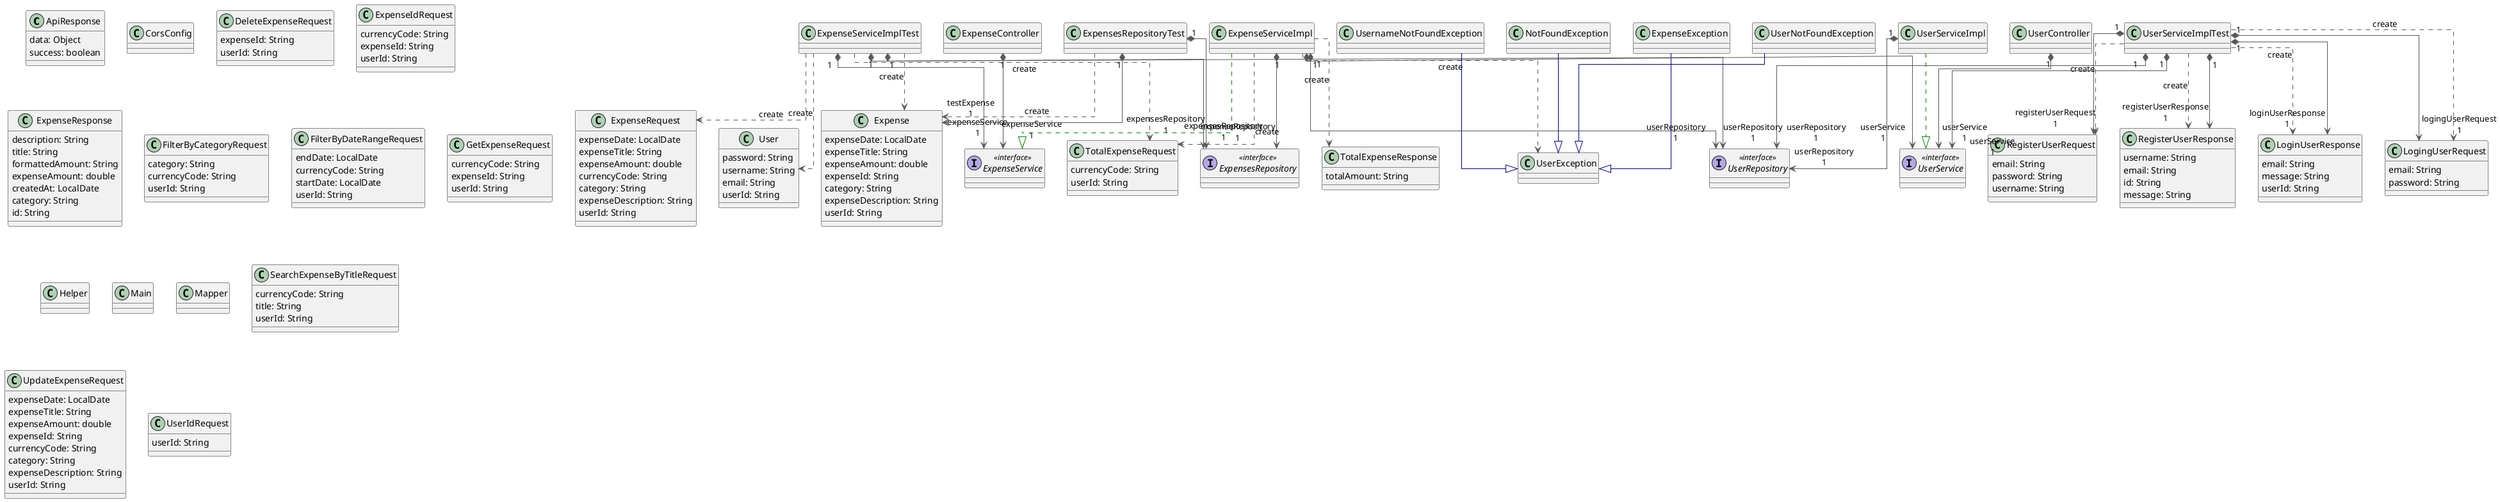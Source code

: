 @startuml


top to bottom direction
skinparam linetype ortho

class ApiResponse {
   data: Object
   success: boolean
}
class CorsConfig
class DeleteExpenseRequest {
   expenseId: String
   userId: String
}
class Expense {
   expenseDate: LocalDate
   expenseTitle: String
   expenseAmount: double
   expenseId: String
   category: String
   expenseDescription: String
   userId: String
}
class ExpenseController
class ExpenseException
class ExpenseIdRequest {
   currencyCode: String
   expenseId: String
   userId: String
}
class ExpenseRequest {
   expenseDate: LocalDate
   expenseTitle: String
   expenseAmount: double
   currencyCode: String
   category: String
   expenseDescription: String
   userId: String
}
class ExpenseResponse {
   description: String
   title: String
   formattedAmount: String
   expenseAmount: double
   createdAt: LocalDate
   category: String
   id: String
}
interface ExpenseService << interface >>
class ExpenseServiceImpl
class ExpenseServiceImplTest
interface ExpensesRepository << interface >>
class ExpensesRepositoryTest
class FilterByCategoryRequest {
   category: String
   currencyCode: String
   userId: String
}
class FilterByDateRangeRequest {
   endDate: LocalDate
   currencyCode: String
   startDate: LocalDate
   userId: String
}
class GetExpenseRequest {
   currencyCode: String
   expenseId: String
   userId: String
}
class Helper
class LoginUserResponse {
   email: String
   message: String
   userId: String
}
class LogingUserRequest {
   email: String
   password: String
}
class Main
class Mapper
class NotFoundException
class RegisterUserRequest {
   email: String
   password: String
   username: String
}
class RegisterUserResponse {
   username: String
   email: String
   id: String
   message: String
}
class SearchExpenseByTitleRequest {
   currencyCode: String
   title: String
   userId: String
}
class TotalExpenseRequest {
   currencyCode: String
   userId: String
}
class TotalExpenseResponse {
   totalAmount: String
}
class UpdateExpenseRequest {
   expenseDate: LocalDate
   expenseTitle: String
   expenseAmount: double
   expenseId: String
   currencyCode: String
   category: String
   expenseDescription: String
   userId: String
}
class User {
   password: String
   username: String
   email: String
   userId: String
}
class UserController
class UserException
class UserIdRequest {
   userId: String
}
class UserNotFoundException
interface UserRepository << interface >>
interface UserService << interface >>
class UserServiceImpl
class UserServiceImplTest
class UsernameNotFoundException

ExpenseController           "1" *-[#595959,plain]-> "expenseService\n1" ExpenseService
ExpenseException             -[#000082,plain]-^  UserException
ExpenseServiceImpl           -[#008200,dashed]-^  ExpenseService
ExpenseServiceImpl          "1" *-[#595959,plain]-> "expenseRepository\n1" ExpensesRepository
ExpenseServiceImpl           -[#595959,dashed]->  TotalExpenseRequest         : "«create»"
ExpenseServiceImpl           -[#595959,dashed]->  TotalExpenseResponse        : "«create»"
ExpenseServiceImpl           -[#595959,dashed]->  UserException               : "«create»"
ExpenseServiceImpl          "1" *-[#595959,plain]-> "userRepository\n1" UserRepository
ExpenseServiceImpl          "1" *-[#595959,plain]-> "userService\n1" UserService
ExpenseServiceImplTest       -[#595959,dashed]->  Expense                     : "«create»"
ExpenseServiceImplTest       -[#595959,dashed]->  ExpenseRequest              : "«create»"
ExpenseServiceImplTest      "1" *-[#595959,plain]-> "expenseService\n1" ExpenseService
ExpenseServiceImplTest      "1" *-[#595959,plain]-> "expensesRepository\n1" ExpensesRepository
ExpenseServiceImplTest       -[#595959,dashed]->  TotalExpenseRequest         : "«create»"
ExpenseServiceImplTest       -[#595959,dashed]->  User                        : "«create»"
ExpenseServiceImplTest      "1" *-[#595959,plain]-> "userRepository\n1" UserRepository
ExpensesRepositoryTest       -[#595959,dashed]->  Expense                     : "«create»"
ExpensesRepositoryTest      "1" *-[#595959,plain]-> "testExpense\n1" Expense
ExpensesRepositoryTest      "1" *-[#595959,plain]-> "expensesRepository\n1" ExpensesRepository
NotFoundException            -[#000082,plain]-^  UserException
UserController              "1" *-[#595959,plain]-> "userService\n1" UserService
UserNotFoundException        -[#000082,plain]-^  UserException
UserServiceImpl             "1" *-[#595959,plain]-> "userRepository\n1" UserRepository
UserServiceImpl              -[#008200,dashed]-^  UserService
UserServiceImplTest         "1" *-[#595959,plain]-> "loginUserResponse\n1" LoginUserResponse
UserServiceImplTest          -[#595959,dashed]->  LoginUserResponse           : "«create»"
UserServiceImplTest          -[#595959,dashed]->  LogingUserRequest           : "«create»"
UserServiceImplTest         "1" *-[#595959,plain]-> "logingUserRequest\n1" LogingUserRequest
UserServiceImplTest         "1" *-[#595959,plain]-> "registerUserRequest\n1" RegisterUserRequest
UserServiceImplTest          -[#595959,dashed]->  RegisterUserRequest         : "«create»"
UserServiceImplTest          -[#595959,dashed]->  RegisterUserResponse        : "«create»"
UserServiceImplTest         "1" *-[#595959,plain]-> "registerUserResponse\n1" RegisterUserResponse
UserServiceImplTest         "1" *-[#595959,plain]-> "userRepository\n1" UserRepository
UserServiceImplTest         "1" *-[#595959,plain]-> "userService\n1" UserService
UsernameNotFoundException    -[#000082,plain]-^  UserException
@enduml
